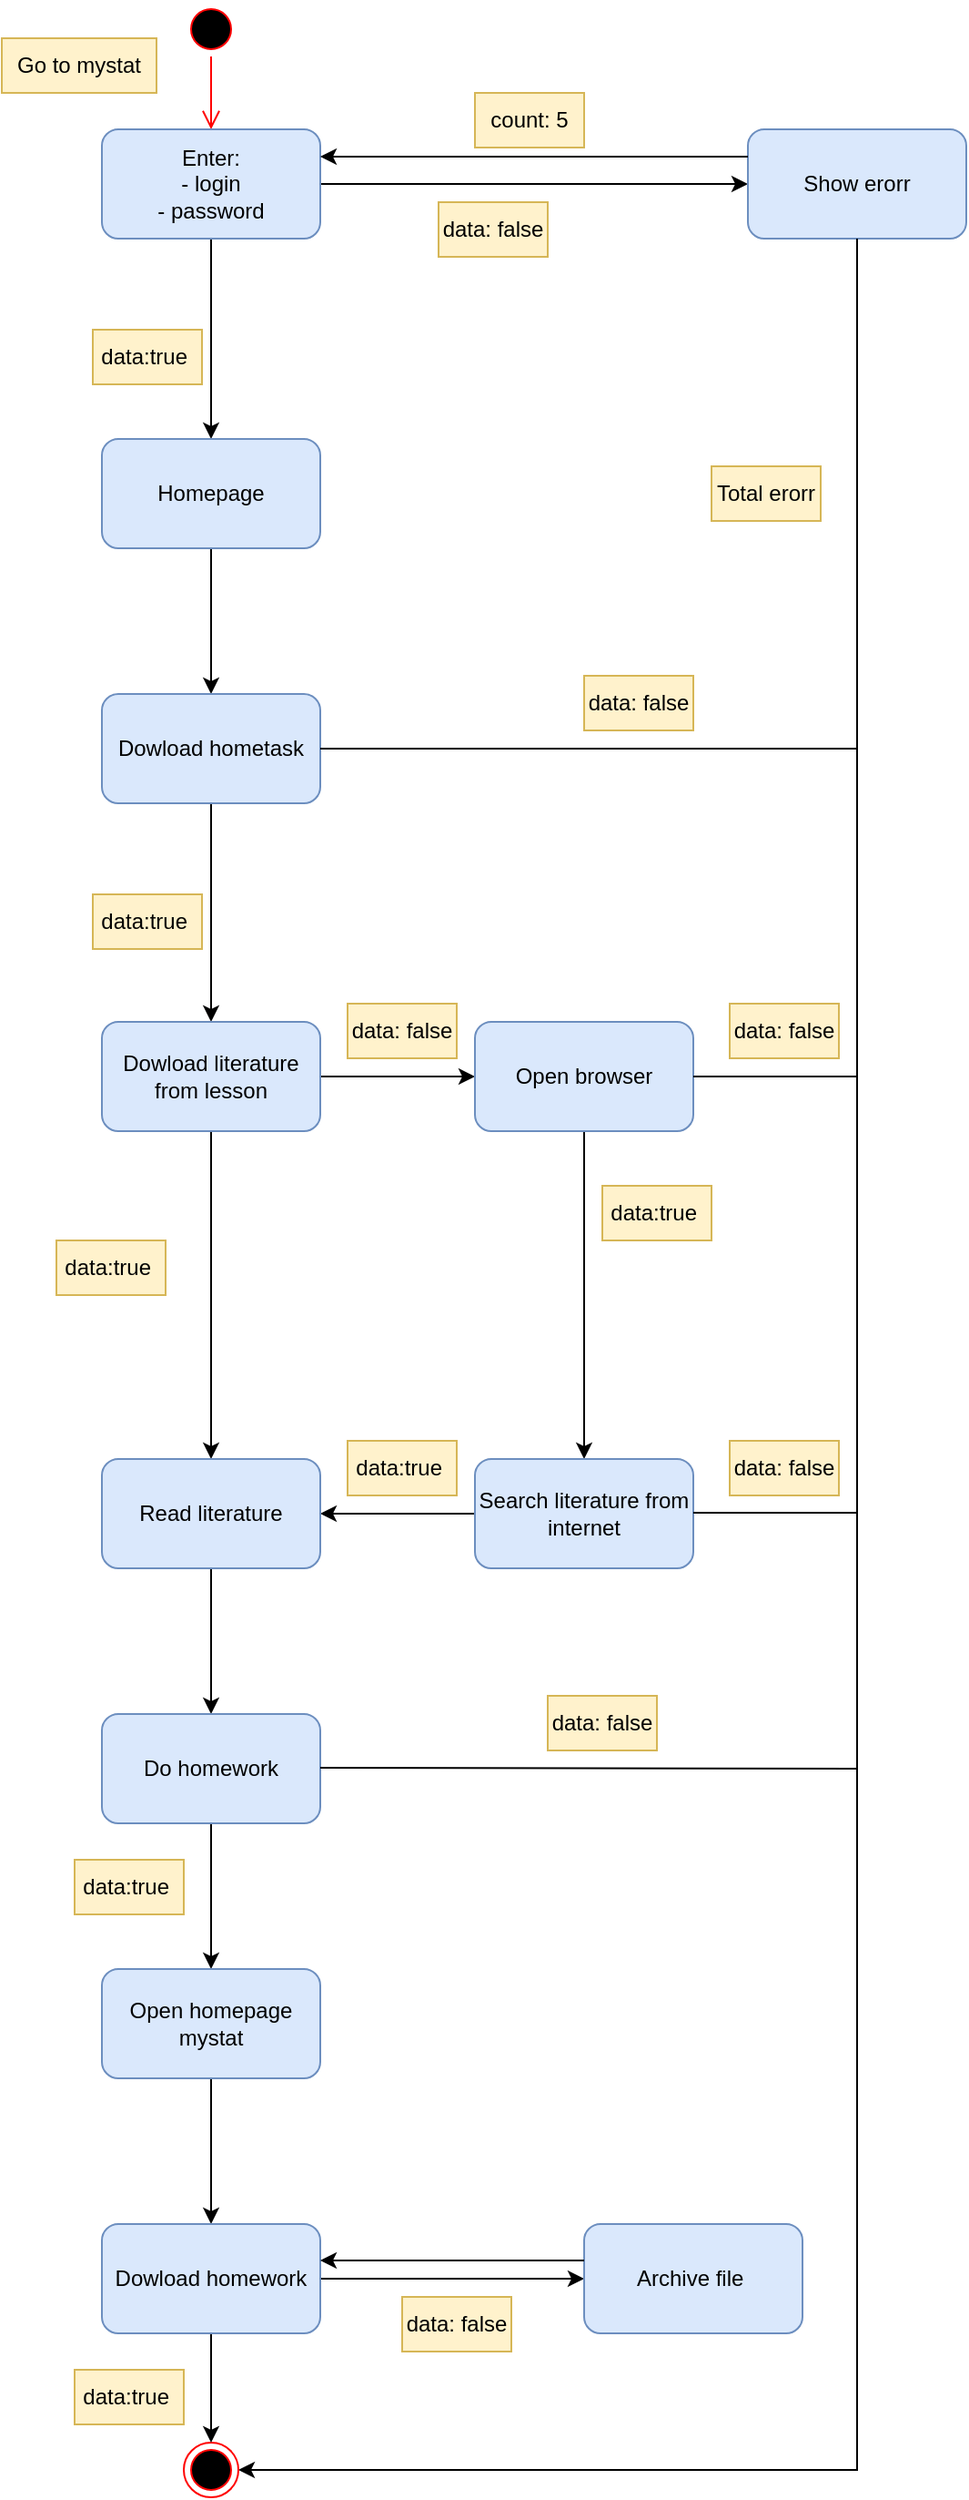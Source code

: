 <mxfile version="17.1.2" type="github">
  <diagram id="-GKYGHKQCyYSJFoOraz8" name="Page-1">
    <mxGraphModel dx="1038" dy="571" grid="1" gridSize="10" guides="1" tooltips="1" connect="1" arrows="1" fold="1" page="1" pageScale="1" pageWidth="827" pageHeight="1169" math="0" shadow="0">
      <root>
        <mxCell id="0" />
        <mxCell id="1" parent="0" />
        <mxCell id="cZHnc6k2NsjY9IjvYxBV-1" value="" style="ellipse;html=1;shape=startState;fillColor=#000000;strokeColor=#ff0000;" vertex="1" parent="1">
          <mxGeometry x="390" y="10" width="30" height="30" as="geometry" />
        </mxCell>
        <mxCell id="cZHnc6k2NsjY9IjvYxBV-2" value="" style="edgeStyle=orthogonalEdgeStyle;html=1;verticalAlign=bottom;endArrow=open;endSize=8;strokeColor=#ff0000;rounded=0;" edge="1" source="cZHnc6k2NsjY9IjvYxBV-1" parent="1">
          <mxGeometry relative="1" as="geometry">
            <mxPoint x="405" y="80" as="targetPoint" />
          </mxGeometry>
        </mxCell>
        <mxCell id="cZHnc6k2NsjY9IjvYxBV-5" value="" style="edgeStyle=orthogonalEdgeStyle;rounded=0;orthogonalLoop=1;jettySize=auto;html=1;" edge="1" parent="1" source="cZHnc6k2NsjY9IjvYxBV-3" target="cZHnc6k2NsjY9IjvYxBV-4">
          <mxGeometry relative="1" as="geometry">
            <Array as="points">
              <mxPoint x="520" y="110" />
              <mxPoint x="520" y="110" />
            </Array>
          </mxGeometry>
        </mxCell>
        <mxCell id="cZHnc6k2NsjY9IjvYxBV-7" value="" style="edgeStyle=orthogonalEdgeStyle;rounded=0;orthogonalLoop=1;jettySize=auto;html=1;" edge="1" parent="1" source="cZHnc6k2NsjY9IjvYxBV-3" target="cZHnc6k2NsjY9IjvYxBV-6">
          <mxGeometry relative="1" as="geometry" />
        </mxCell>
        <mxCell id="cZHnc6k2NsjY9IjvYxBV-3" value="Enter:&lt;br&gt;- login&lt;br&gt;- password" style="rounded=1;whiteSpace=wrap;html=1;fillColor=#dae8fc;strokeColor=#6c8ebf;" vertex="1" parent="1">
          <mxGeometry x="345" y="80" width="120" height="60" as="geometry" />
        </mxCell>
        <mxCell id="cZHnc6k2NsjY9IjvYxBV-4" value="Show erorr" style="rounded=1;whiteSpace=wrap;html=1;fillColor=#dae8fc;strokeColor=#6c8ebf;" vertex="1" parent="1">
          <mxGeometry x="700" y="80" width="120" height="60" as="geometry" />
        </mxCell>
        <mxCell id="cZHnc6k2NsjY9IjvYxBV-18" value="" style="edgeStyle=orthogonalEdgeStyle;rounded=0;orthogonalLoop=1;jettySize=auto;html=1;" edge="1" parent="1" source="cZHnc6k2NsjY9IjvYxBV-6" target="cZHnc6k2NsjY9IjvYxBV-17">
          <mxGeometry relative="1" as="geometry" />
        </mxCell>
        <mxCell id="cZHnc6k2NsjY9IjvYxBV-6" value="Homepage" style="whiteSpace=wrap;html=1;rounded=1;fillColor=#dae8fc;strokeColor=#6c8ebf;" vertex="1" parent="1">
          <mxGeometry x="345" y="250" width="120" height="60" as="geometry" />
        </mxCell>
        <mxCell id="cZHnc6k2NsjY9IjvYxBV-8" value="Go to mystat" style="text;html=1;strokeColor=#d6b656;fillColor=#fff2cc;align=center;verticalAlign=middle;whiteSpace=wrap;rounded=0;" vertex="1" parent="1">
          <mxGeometry x="290" y="30" width="85" height="30" as="geometry" />
        </mxCell>
        <mxCell id="cZHnc6k2NsjY9IjvYxBV-9" value="data: false" style="text;html=1;strokeColor=#d6b656;fillColor=#fff2cc;align=center;verticalAlign=middle;whiteSpace=wrap;rounded=0;" vertex="1" parent="1">
          <mxGeometry x="530" y="120" width="60" height="30" as="geometry" />
        </mxCell>
        <mxCell id="cZHnc6k2NsjY9IjvYxBV-10" value="data:true&amp;nbsp;" style="text;html=1;strokeColor=#d6b656;fillColor=#fff2cc;align=center;verticalAlign=middle;whiteSpace=wrap;rounded=0;" vertex="1" parent="1">
          <mxGeometry x="340" y="190" width="60" height="30" as="geometry" />
        </mxCell>
        <mxCell id="cZHnc6k2NsjY9IjvYxBV-11" value="" style="endArrow=classic;html=1;rounded=0;exitX=0;exitY=0.25;exitDx=0;exitDy=0;entryX=1;entryY=0.25;entryDx=0;entryDy=0;" edge="1" parent="1" source="cZHnc6k2NsjY9IjvYxBV-4" target="cZHnc6k2NsjY9IjvYxBV-3">
          <mxGeometry width="50" height="50" relative="1" as="geometry">
            <mxPoint x="390" y="310" as="sourcePoint" />
            <mxPoint x="440" y="260" as="targetPoint" />
          </mxGeometry>
        </mxCell>
        <mxCell id="cZHnc6k2NsjY9IjvYxBV-12" value="count: 5" style="text;html=1;strokeColor=#d6b656;fillColor=#fff2cc;align=center;verticalAlign=middle;whiteSpace=wrap;rounded=0;" vertex="1" parent="1">
          <mxGeometry x="550" y="60" width="60" height="30" as="geometry" />
        </mxCell>
        <mxCell id="cZHnc6k2NsjY9IjvYxBV-14" value="" style="endArrow=classic;html=1;rounded=0;exitX=0.5;exitY=1;exitDx=0;exitDy=0;entryX=1;entryY=0.5;entryDx=0;entryDy=0;" edge="1" parent="1" source="cZHnc6k2NsjY9IjvYxBV-4" target="cZHnc6k2NsjY9IjvYxBV-15">
          <mxGeometry width="50" height="50" relative="1" as="geometry">
            <mxPoint x="390" y="310" as="sourcePoint" />
            <mxPoint x="690" y="660" as="targetPoint" />
            <Array as="points">
              <mxPoint x="760" y="1365" />
            </Array>
          </mxGeometry>
        </mxCell>
        <mxCell id="cZHnc6k2NsjY9IjvYxBV-15" value="" style="ellipse;html=1;shape=endState;fillColor=#000000;strokeColor=#ff0000;" vertex="1" parent="1">
          <mxGeometry x="390" y="1350" width="30" height="30" as="geometry" />
        </mxCell>
        <mxCell id="cZHnc6k2NsjY9IjvYxBV-16" value="Total erorr" style="text;html=1;strokeColor=#d6b656;fillColor=#fff2cc;align=center;verticalAlign=middle;whiteSpace=wrap;rounded=0;" vertex="1" parent="1">
          <mxGeometry x="680" y="265" width="60" height="30" as="geometry" />
        </mxCell>
        <mxCell id="cZHnc6k2NsjY9IjvYxBV-23" value="" style="edgeStyle=orthogonalEdgeStyle;rounded=0;orthogonalLoop=1;jettySize=auto;html=1;" edge="1" parent="1" source="cZHnc6k2NsjY9IjvYxBV-17" target="cZHnc6k2NsjY9IjvYxBV-22">
          <mxGeometry relative="1" as="geometry" />
        </mxCell>
        <mxCell id="cZHnc6k2NsjY9IjvYxBV-17" value="Dowload hometask" style="whiteSpace=wrap;html=1;fillColor=#dae8fc;strokeColor=#6c8ebf;rounded=1;" vertex="1" parent="1">
          <mxGeometry x="345" y="390" width="120" height="60" as="geometry" />
        </mxCell>
        <mxCell id="cZHnc6k2NsjY9IjvYxBV-21" value="" style="endArrow=none;html=1;rounded=0;exitX=1;exitY=0.5;exitDx=0;exitDy=0;" edge="1" parent="1" source="cZHnc6k2NsjY9IjvYxBV-17">
          <mxGeometry width="50" height="50" relative="1" as="geometry">
            <mxPoint x="390" y="550" as="sourcePoint" />
            <mxPoint x="760" y="420" as="targetPoint" />
          </mxGeometry>
        </mxCell>
        <mxCell id="cZHnc6k2NsjY9IjvYxBV-25" value="" style="edgeStyle=orthogonalEdgeStyle;rounded=0;orthogonalLoop=1;jettySize=auto;html=1;" edge="1" parent="1" source="cZHnc6k2NsjY9IjvYxBV-22" target="cZHnc6k2NsjY9IjvYxBV-24">
          <mxGeometry relative="1" as="geometry" />
        </mxCell>
        <mxCell id="cZHnc6k2NsjY9IjvYxBV-37" value="" style="edgeStyle=orthogonalEdgeStyle;rounded=0;orthogonalLoop=1;jettySize=auto;html=1;" edge="1" parent="1" source="cZHnc6k2NsjY9IjvYxBV-22" target="cZHnc6k2NsjY9IjvYxBV-36">
          <mxGeometry relative="1" as="geometry" />
        </mxCell>
        <mxCell id="cZHnc6k2NsjY9IjvYxBV-22" value="Dowload literature from lesson" style="whiteSpace=wrap;html=1;fillColor=#dae8fc;strokeColor=#6c8ebf;rounded=1;" vertex="1" parent="1">
          <mxGeometry x="345" y="570" width="120" height="60" as="geometry" />
        </mxCell>
        <mxCell id="cZHnc6k2NsjY9IjvYxBV-27" value="" style="edgeStyle=orthogonalEdgeStyle;rounded=0;orthogonalLoop=1;jettySize=auto;html=1;" edge="1" parent="1" source="cZHnc6k2NsjY9IjvYxBV-24" target="cZHnc6k2NsjY9IjvYxBV-26">
          <mxGeometry relative="1" as="geometry" />
        </mxCell>
        <mxCell id="cZHnc6k2NsjY9IjvYxBV-24" value="Open browser" style="whiteSpace=wrap;html=1;fillColor=#dae8fc;strokeColor=#6c8ebf;rounded=1;" vertex="1" parent="1">
          <mxGeometry x="550" y="570" width="120" height="60" as="geometry" />
        </mxCell>
        <mxCell id="cZHnc6k2NsjY9IjvYxBV-38" value="" style="edgeStyle=orthogonalEdgeStyle;rounded=0;orthogonalLoop=1;jettySize=auto;html=1;" edge="1" parent="1" source="cZHnc6k2NsjY9IjvYxBV-26" target="cZHnc6k2NsjY9IjvYxBV-36">
          <mxGeometry relative="1" as="geometry" />
        </mxCell>
        <mxCell id="cZHnc6k2NsjY9IjvYxBV-26" value="Search literature from internet" style="whiteSpace=wrap;html=1;fillColor=#dae8fc;strokeColor=#6c8ebf;rounded=1;" vertex="1" parent="1">
          <mxGeometry x="550" y="810" width="120" height="60" as="geometry" />
        </mxCell>
        <mxCell id="cZHnc6k2NsjY9IjvYxBV-28" value="data: false" style="text;html=1;strokeColor=#d6b656;fillColor=#fff2cc;align=center;verticalAlign=middle;whiteSpace=wrap;rounded=0;" vertex="1" parent="1">
          <mxGeometry x="610" y="380" width="60" height="30" as="geometry" />
        </mxCell>
        <mxCell id="cZHnc6k2NsjY9IjvYxBV-29" value="data: false" style="text;html=1;strokeColor=#d6b656;fillColor=#fff2cc;align=center;verticalAlign=middle;whiteSpace=wrap;rounded=0;" vertex="1" parent="1">
          <mxGeometry x="480" y="560" width="60" height="30" as="geometry" />
        </mxCell>
        <mxCell id="cZHnc6k2NsjY9IjvYxBV-30" value="" style="endArrow=none;html=1;rounded=0;" edge="1" parent="1">
          <mxGeometry width="50" height="50" relative="1" as="geometry">
            <mxPoint x="670" y="600" as="sourcePoint" />
            <mxPoint x="760" y="600" as="targetPoint" />
          </mxGeometry>
        </mxCell>
        <mxCell id="cZHnc6k2NsjY9IjvYxBV-31" value="data: false" style="text;html=1;strokeColor=#d6b656;fillColor=#fff2cc;align=center;verticalAlign=middle;whiteSpace=wrap;rounded=0;" vertex="1" parent="1">
          <mxGeometry x="690" y="560" width="60" height="30" as="geometry" />
        </mxCell>
        <mxCell id="cZHnc6k2NsjY9IjvYxBV-32" value="data:true&amp;nbsp;" style="text;html=1;strokeColor=#d6b656;fillColor=#fff2cc;align=center;verticalAlign=middle;whiteSpace=wrap;rounded=0;" vertex="1" parent="1">
          <mxGeometry x="340" y="500" width="60" height="30" as="geometry" />
        </mxCell>
        <mxCell id="cZHnc6k2NsjY9IjvYxBV-33" value="data:true&amp;nbsp;" style="text;html=1;strokeColor=#d6b656;fillColor=#fff2cc;align=center;verticalAlign=middle;whiteSpace=wrap;rounded=0;" vertex="1" parent="1">
          <mxGeometry x="320" y="690" width="60" height="30" as="geometry" />
        </mxCell>
        <mxCell id="cZHnc6k2NsjY9IjvYxBV-34" value="data:true&amp;nbsp;" style="text;html=1;strokeColor=#d6b656;fillColor=#fff2cc;align=center;verticalAlign=middle;whiteSpace=wrap;rounded=0;" vertex="1" parent="1">
          <mxGeometry x="620" y="660" width="60" height="30" as="geometry" />
        </mxCell>
        <mxCell id="cZHnc6k2NsjY9IjvYxBV-40" value="" style="edgeStyle=orthogonalEdgeStyle;rounded=0;orthogonalLoop=1;jettySize=auto;html=1;" edge="1" parent="1" source="cZHnc6k2NsjY9IjvYxBV-36" target="cZHnc6k2NsjY9IjvYxBV-39">
          <mxGeometry relative="1" as="geometry" />
        </mxCell>
        <mxCell id="cZHnc6k2NsjY9IjvYxBV-36" value="Read literature" style="whiteSpace=wrap;html=1;fillColor=#dae8fc;strokeColor=#6c8ebf;rounded=1;" vertex="1" parent="1">
          <mxGeometry x="345" y="810" width="120" height="60" as="geometry" />
        </mxCell>
        <mxCell id="cZHnc6k2NsjY9IjvYxBV-48" value="" style="edgeStyle=orthogonalEdgeStyle;rounded=0;orthogonalLoop=1;jettySize=auto;html=1;" edge="1" parent="1" source="cZHnc6k2NsjY9IjvYxBV-39" target="cZHnc6k2NsjY9IjvYxBV-47">
          <mxGeometry relative="1" as="geometry" />
        </mxCell>
        <mxCell id="cZHnc6k2NsjY9IjvYxBV-39" value="Do homework" style="whiteSpace=wrap;html=1;fillColor=#dae8fc;strokeColor=#6c8ebf;rounded=1;" vertex="1" parent="1">
          <mxGeometry x="345" y="950" width="120" height="60" as="geometry" />
        </mxCell>
        <mxCell id="cZHnc6k2NsjY9IjvYxBV-41" value="" style="endArrow=none;html=1;rounded=0;" edge="1" parent="1">
          <mxGeometry width="50" height="50" relative="1" as="geometry">
            <mxPoint x="670" y="839.5" as="sourcePoint" />
            <mxPoint x="760" y="839.5" as="targetPoint" />
          </mxGeometry>
        </mxCell>
        <mxCell id="cZHnc6k2NsjY9IjvYxBV-42" value="data:true&amp;nbsp;" style="text;html=1;strokeColor=#d6b656;fillColor=#fff2cc;align=center;verticalAlign=middle;whiteSpace=wrap;rounded=0;" vertex="1" parent="1">
          <mxGeometry x="480" y="800" width="60" height="30" as="geometry" />
        </mxCell>
        <mxCell id="cZHnc6k2NsjY9IjvYxBV-43" value="data: false" style="text;html=1;strokeColor=#d6b656;fillColor=#fff2cc;align=center;verticalAlign=middle;whiteSpace=wrap;rounded=0;" vertex="1" parent="1">
          <mxGeometry x="690" y="800" width="60" height="30" as="geometry" />
        </mxCell>
        <mxCell id="cZHnc6k2NsjY9IjvYxBV-44" value="" style="endArrow=none;html=1;rounded=0;" edge="1" parent="1">
          <mxGeometry width="50" height="50" relative="1" as="geometry">
            <mxPoint x="465" y="979.5" as="sourcePoint" />
            <mxPoint x="760" y="980" as="targetPoint" />
          </mxGeometry>
        </mxCell>
        <mxCell id="cZHnc6k2NsjY9IjvYxBV-45" value="data: false" style="text;html=1;strokeColor=#d6b656;fillColor=#fff2cc;align=center;verticalAlign=middle;whiteSpace=wrap;rounded=0;" vertex="1" parent="1">
          <mxGeometry x="590" y="940" width="60" height="30" as="geometry" />
        </mxCell>
        <mxCell id="cZHnc6k2NsjY9IjvYxBV-50" value="" style="edgeStyle=orthogonalEdgeStyle;rounded=0;orthogonalLoop=1;jettySize=auto;html=1;" edge="1" parent="1" source="cZHnc6k2NsjY9IjvYxBV-47" target="cZHnc6k2NsjY9IjvYxBV-49">
          <mxGeometry relative="1" as="geometry" />
        </mxCell>
        <mxCell id="cZHnc6k2NsjY9IjvYxBV-47" value="Open homepage mystat" style="whiteSpace=wrap;html=1;fillColor=#dae8fc;strokeColor=#6c8ebf;rounded=1;" vertex="1" parent="1">
          <mxGeometry x="345" y="1090" width="120" height="60" as="geometry" />
        </mxCell>
        <mxCell id="cZHnc6k2NsjY9IjvYxBV-51" value="" style="edgeStyle=orthogonalEdgeStyle;rounded=0;orthogonalLoop=1;jettySize=auto;html=1;" edge="1" parent="1" source="cZHnc6k2NsjY9IjvYxBV-49" target="cZHnc6k2NsjY9IjvYxBV-15">
          <mxGeometry relative="1" as="geometry" />
        </mxCell>
        <mxCell id="cZHnc6k2NsjY9IjvYxBV-53" value="" style="edgeStyle=orthogonalEdgeStyle;rounded=0;orthogonalLoop=1;jettySize=auto;html=1;" edge="1" parent="1" source="cZHnc6k2NsjY9IjvYxBV-49" target="cZHnc6k2NsjY9IjvYxBV-52">
          <mxGeometry relative="1" as="geometry" />
        </mxCell>
        <mxCell id="cZHnc6k2NsjY9IjvYxBV-49" value="Dowload homework" style="whiteSpace=wrap;html=1;fillColor=#dae8fc;strokeColor=#6c8ebf;rounded=1;" vertex="1" parent="1">
          <mxGeometry x="345" y="1230" width="120" height="60" as="geometry" />
        </mxCell>
        <mxCell id="cZHnc6k2NsjY9IjvYxBV-52" value="Archive file&amp;nbsp;" style="whiteSpace=wrap;html=1;fillColor=#dae8fc;strokeColor=#6c8ebf;rounded=1;" vertex="1" parent="1">
          <mxGeometry x="610" y="1230" width="120" height="60" as="geometry" />
        </mxCell>
        <mxCell id="cZHnc6k2NsjY9IjvYxBV-54" value="" style="endArrow=classic;html=1;rounded=0;entryX=1;entryY=0.25;entryDx=0;entryDy=0;" edge="1" parent="1">
          <mxGeometry width="50" height="50" relative="1" as="geometry">
            <mxPoint x="610" y="1250" as="sourcePoint" />
            <mxPoint x="465" y="1250" as="targetPoint" />
          </mxGeometry>
        </mxCell>
        <mxCell id="cZHnc6k2NsjY9IjvYxBV-55" value="data:true&amp;nbsp;" style="text;html=1;strokeColor=#d6b656;fillColor=#fff2cc;align=center;verticalAlign=middle;whiteSpace=wrap;rounded=0;" vertex="1" parent="1">
          <mxGeometry x="330" y="1030" width="60" height="30" as="geometry" />
        </mxCell>
        <mxCell id="cZHnc6k2NsjY9IjvYxBV-56" value="data: false" style="text;html=1;strokeColor=#d6b656;fillColor=#fff2cc;align=center;verticalAlign=middle;whiteSpace=wrap;rounded=0;" vertex="1" parent="1">
          <mxGeometry x="510" y="1270" width="60" height="30" as="geometry" />
        </mxCell>
        <mxCell id="cZHnc6k2NsjY9IjvYxBV-57" value="data:true&amp;nbsp;" style="text;html=1;strokeColor=#d6b656;fillColor=#fff2cc;align=center;verticalAlign=middle;whiteSpace=wrap;rounded=0;" vertex="1" parent="1">
          <mxGeometry x="330" y="1310" width="60" height="30" as="geometry" />
        </mxCell>
      </root>
    </mxGraphModel>
  </diagram>
</mxfile>
